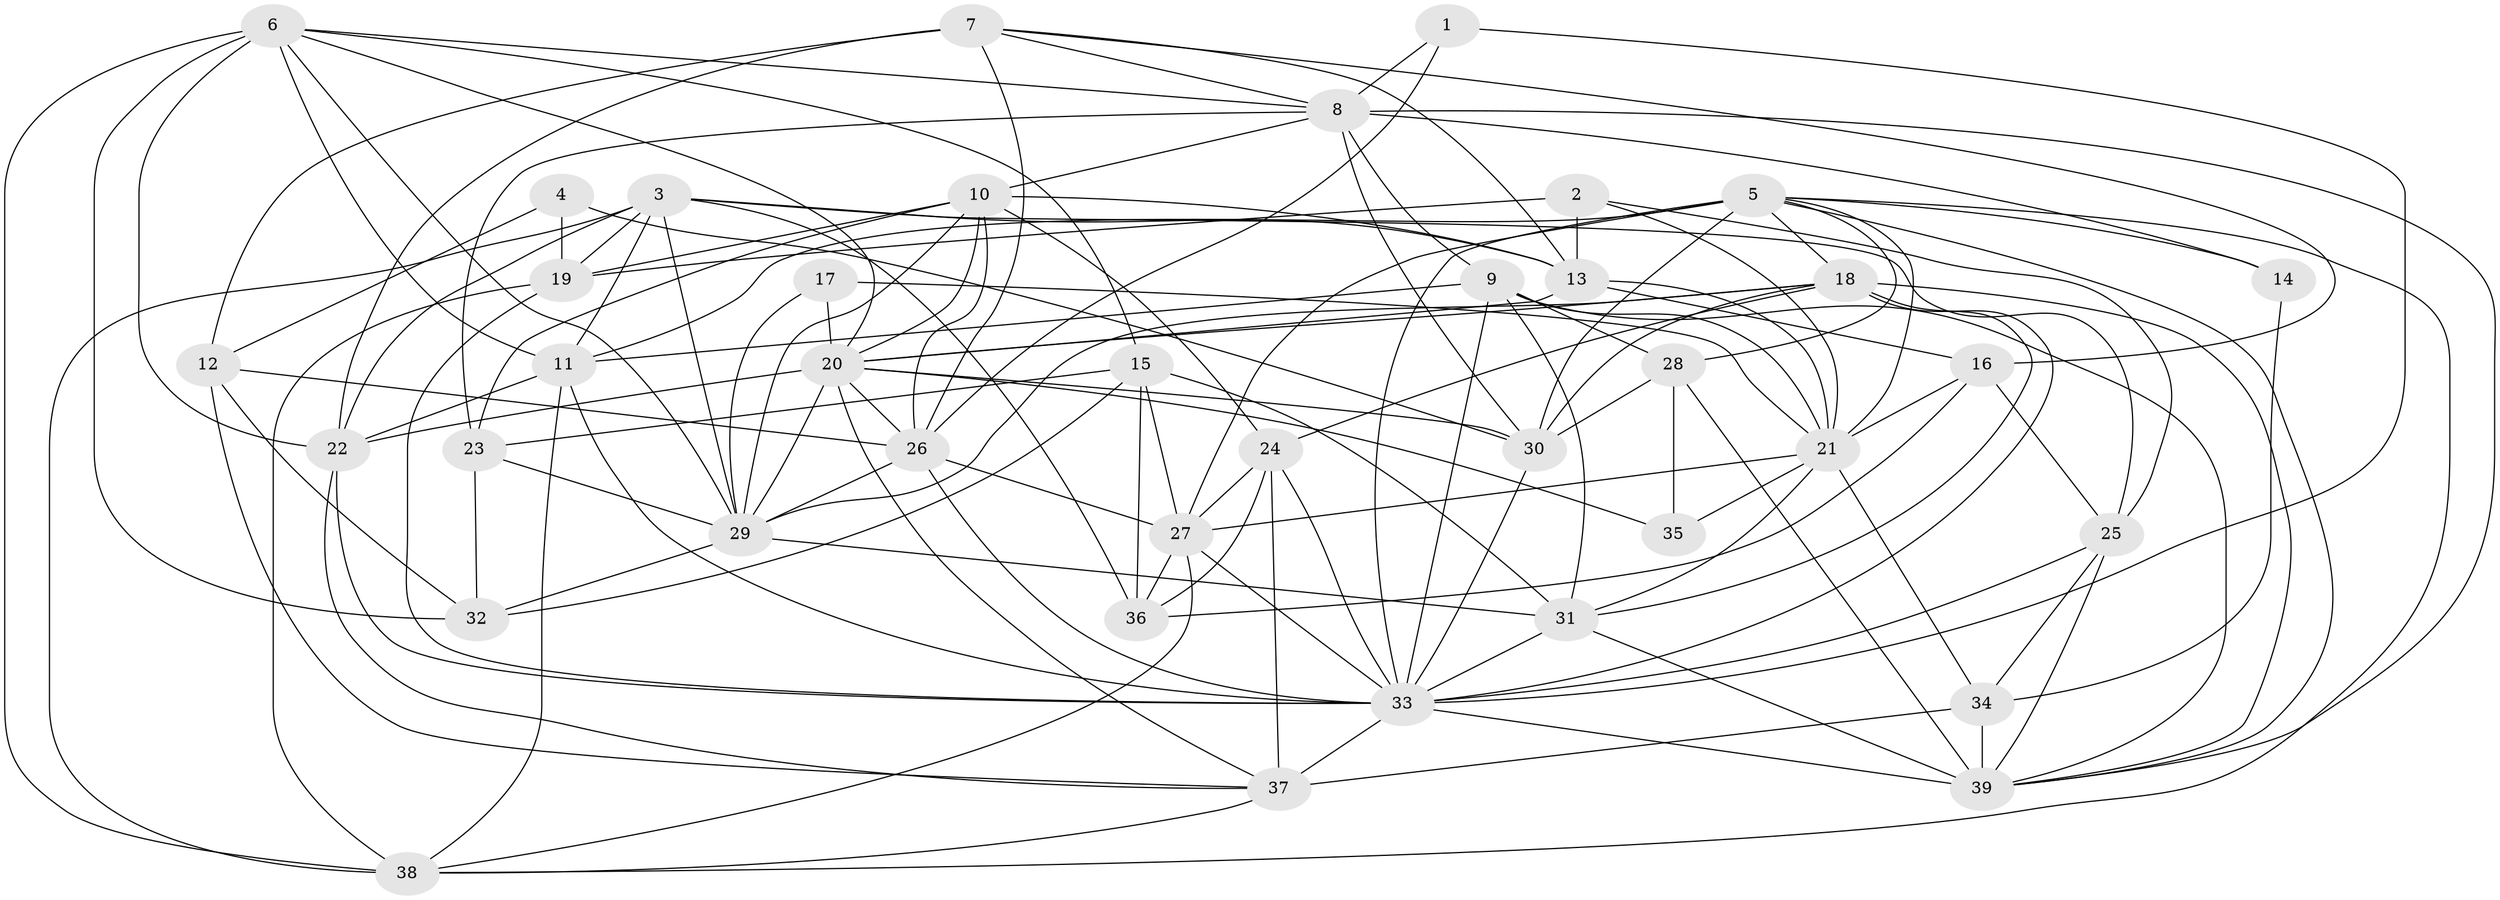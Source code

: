 // original degree distribution, {7: 0.046511627906976744, 4: 0.2248062015503876, 3: 0.3178294573643411, 5: 0.20155038759689922, 2: 0.12403100775193798, 6: 0.06201550387596899, 8: 0.015503875968992248, 9: 0.007751937984496124}
// Generated by graph-tools (version 1.1) at 2025/37/03/04/25 23:37:14]
// undirected, 39 vertices, 131 edges
graph export_dot {
  node [color=gray90,style=filled];
  1;
  2;
  3;
  4;
  5;
  6;
  7;
  8;
  9;
  10;
  11;
  12;
  13;
  14;
  15;
  16;
  17;
  18;
  19;
  20;
  21;
  22;
  23;
  24;
  25;
  26;
  27;
  28;
  29;
  30;
  31;
  32;
  33;
  34;
  35;
  36;
  37;
  38;
  39;
  1 -- 8 [weight=1.0];
  1 -- 26 [weight=1.0];
  1 -- 33 [weight=1.0];
  2 -- 13 [weight=1.0];
  2 -- 19 [weight=2.0];
  2 -- 21 [weight=1.0];
  2 -- 25 [weight=1.0];
  3 -- 11 [weight=1.0];
  3 -- 13 [weight=1.0];
  3 -- 19 [weight=1.0];
  3 -- 22 [weight=1.0];
  3 -- 25 [weight=1.0];
  3 -- 29 [weight=1.0];
  3 -- 36 [weight=1.0];
  3 -- 38 [weight=1.0];
  4 -- 12 [weight=1.0];
  4 -- 19 [weight=1.0];
  4 -- 30 [weight=1.0];
  5 -- 11 [weight=1.0];
  5 -- 14 [weight=1.0];
  5 -- 18 [weight=1.0];
  5 -- 21 [weight=1.0];
  5 -- 27 [weight=3.0];
  5 -- 28 [weight=1.0];
  5 -- 30 [weight=1.0];
  5 -- 33 [weight=1.0];
  5 -- 38 [weight=1.0];
  5 -- 39 [weight=1.0];
  6 -- 8 [weight=1.0];
  6 -- 11 [weight=1.0];
  6 -- 15 [weight=1.0];
  6 -- 20 [weight=1.0];
  6 -- 22 [weight=2.0];
  6 -- 29 [weight=1.0];
  6 -- 32 [weight=1.0];
  6 -- 38 [weight=1.0];
  7 -- 8 [weight=1.0];
  7 -- 12 [weight=2.0];
  7 -- 13 [weight=1.0];
  7 -- 16 [weight=1.0];
  7 -- 22 [weight=2.0];
  7 -- 26 [weight=1.0];
  8 -- 9 [weight=1.0];
  8 -- 10 [weight=1.0];
  8 -- 14 [weight=1.0];
  8 -- 23 [weight=1.0];
  8 -- 30 [weight=2.0];
  8 -- 39 [weight=1.0];
  9 -- 11 [weight=2.0];
  9 -- 21 [weight=1.0];
  9 -- 28 [weight=3.0];
  9 -- 31 [weight=1.0];
  9 -- 33 [weight=1.0];
  9 -- 39 [weight=1.0];
  10 -- 13 [weight=1.0];
  10 -- 19 [weight=2.0];
  10 -- 20 [weight=1.0];
  10 -- 23 [weight=1.0];
  10 -- 24 [weight=1.0];
  10 -- 26 [weight=1.0];
  10 -- 29 [weight=1.0];
  11 -- 22 [weight=1.0];
  11 -- 33 [weight=2.0];
  11 -- 38 [weight=1.0];
  12 -- 26 [weight=3.0];
  12 -- 32 [weight=1.0];
  12 -- 37 [weight=1.0];
  13 -- 16 [weight=1.0];
  13 -- 20 [weight=1.0];
  13 -- 21 [weight=3.0];
  14 -- 34 [weight=1.0];
  15 -- 23 [weight=1.0];
  15 -- 27 [weight=1.0];
  15 -- 31 [weight=1.0];
  15 -- 32 [weight=1.0];
  15 -- 36 [weight=1.0];
  16 -- 21 [weight=1.0];
  16 -- 25 [weight=1.0];
  16 -- 36 [weight=1.0];
  17 -- 20 [weight=1.0];
  17 -- 21 [weight=1.0];
  17 -- 29 [weight=1.0];
  18 -- 20 [weight=1.0];
  18 -- 24 [weight=1.0];
  18 -- 29 [weight=1.0];
  18 -- 30 [weight=1.0];
  18 -- 31 [weight=1.0];
  18 -- 33 [weight=1.0];
  18 -- 39 [weight=1.0];
  19 -- 33 [weight=1.0];
  19 -- 38 [weight=2.0];
  20 -- 22 [weight=1.0];
  20 -- 26 [weight=2.0];
  20 -- 29 [weight=1.0];
  20 -- 30 [weight=2.0];
  20 -- 35 [weight=1.0];
  20 -- 37 [weight=1.0];
  21 -- 27 [weight=2.0];
  21 -- 31 [weight=1.0];
  21 -- 34 [weight=1.0];
  21 -- 35 [weight=1.0];
  22 -- 33 [weight=1.0];
  22 -- 37 [weight=1.0];
  23 -- 29 [weight=1.0];
  23 -- 32 [weight=1.0];
  24 -- 27 [weight=1.0];
  24 -- 33 [weight=1.0];
  24 -- 36 [weight=1.0];
  24 -- 37 [weight=1.0];
  25 -- 33 [weight=1.0];
  25 -- 34 [weight=1.0];
  25 -- 39 [weight=1.0];
  26 -- 27 [weight=1.0];
  26 -- 29 [weight=1.0];
  26 -- 33 [weight=2.0];
  27 -- 33 [weight=1.0];
  27 -- 36 [weight=3.0];
  27 -- 38 [weight=1.0];
  28 -- 30 [weight=1.0];
  28 -- 35 [weight=1.0];
  28 -- 39 [weight=1.0];
  29 -- 31 [weight=2.0];
  29 -- 32 [weight=2.0];
  30 -- 33 [weight=3.0];
  31 -- 33 [weight=1.0];
  31 -- 39 [weight=1.0];
  33 -- 37 [weight=1.0];
  33 -- 39 [weight=2.0];
  34 -- 37 [weight=2.0];
  34 -- 39 [weight=2.0];
  37 -- 38 [weight=1.0];
}
